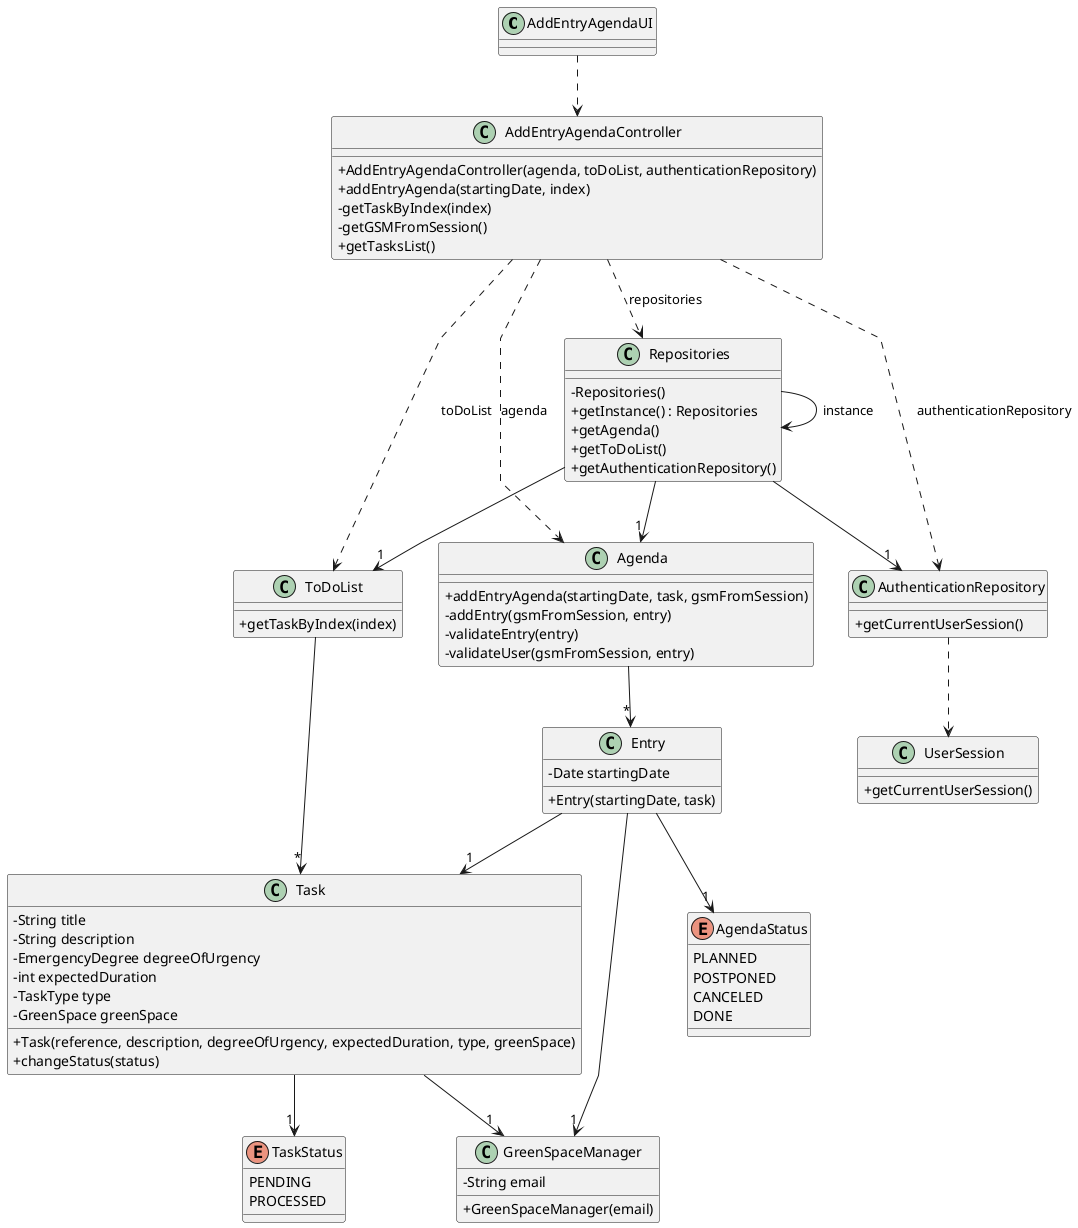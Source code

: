 @startuml
'skinparam monochrome true
skinparam packageStyle rectangle
skinparam shadowing false
skinparam linetype polyline
'skinparam linetype orto

skinparam classAttributeIconSize 0

'left to right direction

class AddEntryAgendaUI {
}

class AddEntryAgendaController {
    +AddEntryAgendaController(agenda, toDoList, authenticationRepository)
    +addEntryAgenda(startingDate, index)
    -getTaskByIndex(index)
    -getGSMFromSession()
    +getTasksList()
}

class Agenda {
    +addEntryAgenda(startingDate, task, gsmFromSession)
    -addEntry(gsmFromSession, entry)
    -validateEntry(entry)
    -validateUser(gsmFromSession, entry)
}

class Entry {
    -Date startingDate
    +Entry(startingDate, task)
}

class ToDoList {
    +getTaskByIndex(index)
}

class Task {
    -String title
    -String description
    -EmergencyDegree degreeOfUrgency
    -int expectedDuration
    -TaskType type
    -GreenSpace greenSpace
    +Task(reference, description, degreeOfUrgency, expectedDuration, type, greenSpace)
    +changeStatus(status)
}

class Repositories{
    - Repositories()
    + getInstance() : Repositories
    + getAgenda()
    + getToDoList()
    + getAuthenticationRepository()
}

enum AgendaStatus {
    PLANNED
    POSTPONED
    CANCELED
    DONE
}

enum TaskStatus {
    PENDING
    PROCESSED
}

class AuthenticationRepository {
    +getCurrentUserSession()
}

class UserSession {
    +getCurrentUserSession()
}

class GreenSpaceManager {
    -String email
    +GreenSpaceManager(email)
}

AddEntryAgendaUI ..> AddEntryAgendaController
AddEntryAgendaController ..> Repositories: repositories
AddEntryAgendaController ..> Agenda: agenda
AddEntryAgendaController ..> ToDoList: toDoList
AddEntryAgendaController ..> AuthenticationRepository: authenticationRepository
AuthenticationRepository ..> UserSession
Repositories --> Repositories: instance
Repositories --> "1" Agenda
Repositories --> "1" ToDoList
Repositories --> "1" AuthenticationRepository
Agenda --> "*" Entry
ToDoList --> "*" Task
Entry --> "1" Task
Entry --> "1" AgendaStatus
Task --> "1" TaskStatus
Entry --> "1" GreenSpaceManager
Task --> "1" GreenSpaceManager

@enduml